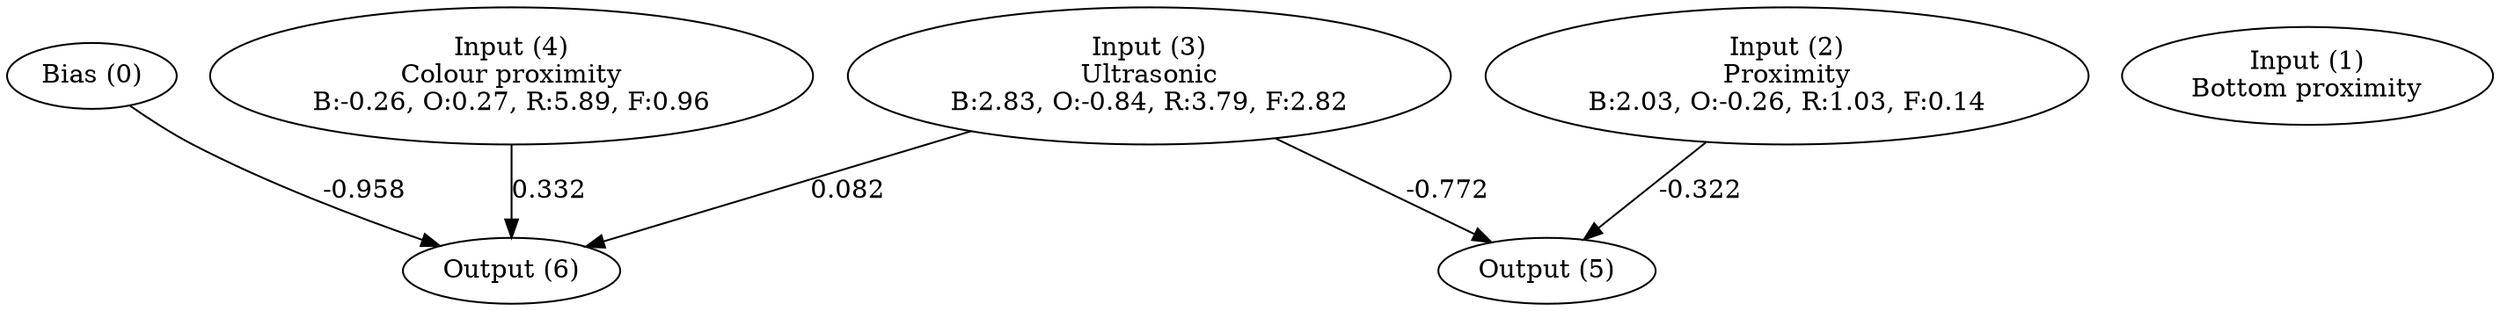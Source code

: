 digraph G {
  0 [ label="Bias (0)" ];
  1 [ label="Input (1)\nBottom proximity" ];
  2 [ label="Input (2)\nProximity\nB:2.03, O:-0.26, R:1.03, F:0.14" ];
  3 [ label="Input (3)\nUltrasonic\nB:2.83, O:-0.84, R:3.79, F:2.82" ];
  4 [ label="Input (4)\nColour proximity\nB:-0.26, O:0.27, R:5.89, F:0.96" ];
  5 [ label="Output (5)" ];
  6 [ label="Output (6)" ];
  { rank=same 0 1 2 3 4 }
  { rank=same 5 6 }
  0 -> 6 [ label="-0.958" ];
  2 -> 5 [ label="-0.322" ];
  3 -> 5 [ label="-0.772" ];
  3 -> 6 [ label="0.082" ];
  4 -> 6 [ label="0.332" ];
}
